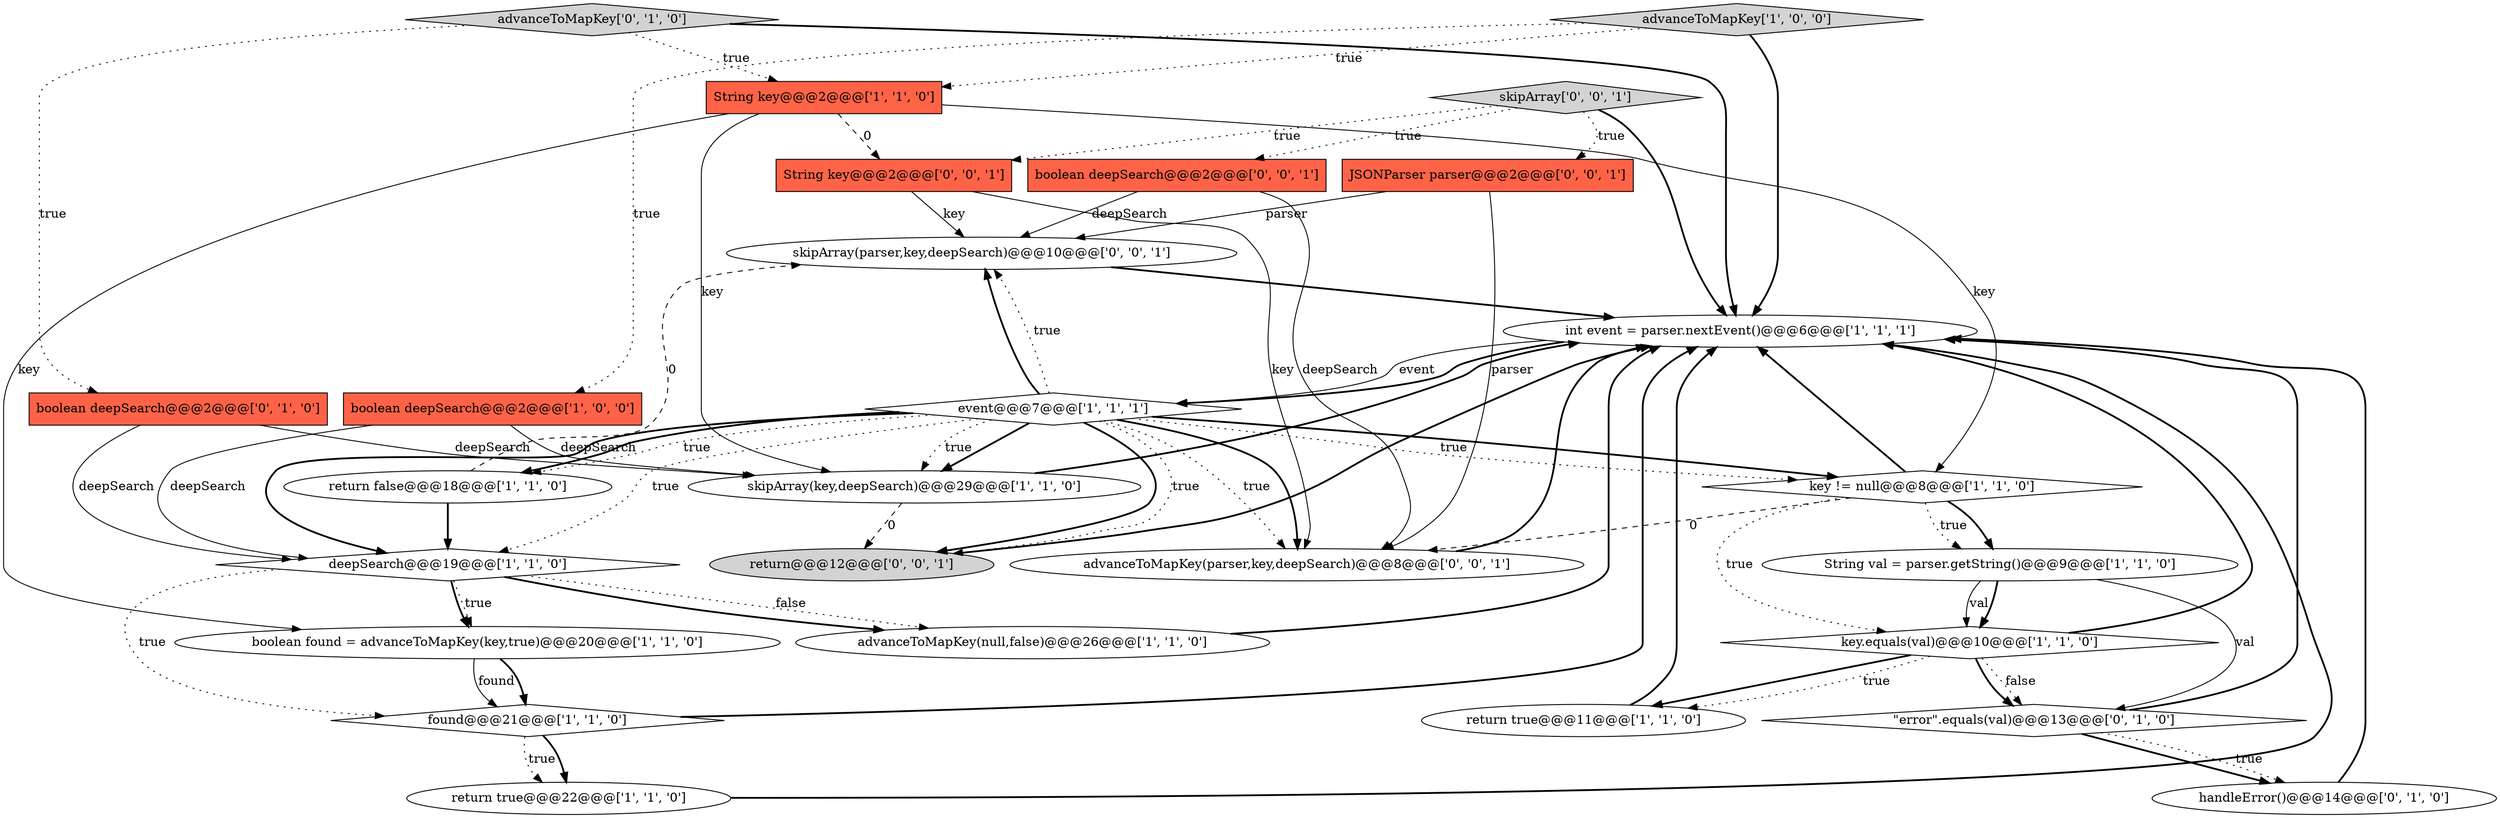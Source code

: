digraph {
23 [style = filled, label = "skipArray['0', '0', '1']", fillcolor = lightgray, shape = diamond image = "AAA0AAABBB3BBB"];
22 [style = filled, label = "skipArray(parser,key,deepSearch)@@@10@@@['0', '0', '1']", fillcolor = white, shape = ellipse image = "AAA0AAABBB3BBB"];
8 [style = filled, label = "boolean found = advanceToMapKey(key,true)@@@20@@@['1', '1', '0']", fillcolor = white, shape = ellipse image = "AAA0AAABBB1BBB"];
21 [style = filled, label = "boolean deepSearch@@@2@@@['0', '0', '1']", fillcolor = tomato, shape = box image = "AAA0AAABBB3BBB"];
11 [style = filled, label = "String key@@@2@@@['1', '1', '0']", fillcolor = tomato, shape = box image = "AAA0AAABBB1BBB"];
10 [style = filled, label = "String val = parser.getString()@@@9@@@['1', '1', '0']", fillcolor = white, shape = ellipse image = "AAA0AAABBB1BBB"];
12 [style = filled, label = "int event = parser.nextEvent()@@@6@@@['1', '1', '1']", fillcolor = white, shape = ellipse image = "AAA0AAABBB1BBB"];
13 [style = filled, label = "advanceToMapKey['1', '0', '0']", fillcolor = lightgray, shape = diamond image = "AAA0AAABBB1BBB"];
24 [style = filled, label = "String key@@@2@@@['0', '0', '1']", fillcolor = tomato, shape = box image = "AAA0AAABBB3BBB"];
1 [style = filled, label = "key != null@@@8@@@['1', '1', '0']", fillcolor = white, shape = diamond image = "AAA0AAABBB1BBB"];
16 [style = filled, label = "boolean deepSearch@@@2@@@['0', '1', '0']", fillcolor = tomato, shape = box image = "AAA0AAABBB2BBB"];
19 [style = filled, label = "\"error\".equals(val)@@@13@@@['0', '1', '0']", fillcolor = white, shape = diamond image = "AAA1AAABBB2BBB"];
4 [style = filled, label = "key.equals(val)@@@10@@@['1', '1', '0']", fillcolor = white, shape = diamond image = "AAA0AAABBB1BBB"];
7 [style = filled, label = "return false@@@18@@@['1', '1', '0']", fillcolor = white, shape = ellipse image = "AAA0AAABBB1BBB"];
6 [style = filled, label = "boolean deepSearch@@@2@@@['1', '0', '0']", fillcolor = tomato, shape = box image = "AAA0AAABBB1BBB"];
20 [style = filled, label = "JSONParser parser@@@2@@@['0', '0', '1']", fillcolor = tomato, shape = box image = "AAA0AAABBB3BBB"];
3 [style = filled, label = "return true@@@11@@@['1', '1', '0']", fillcolor = white, shape = ellipse image = "AAA0AAABBB1BBB"];
0 [style = filled, label = "return true@@@22@@@['1', '1', '0']", fillcolor = white, shape = ellipse image = "AAA0AAABBB1BBB"];
18 [style = filled, label = "handleError()@@@14@@@['0', '1', '0']", fillcolor = white, shape = ellipse image = "AAA1AAABBB2BBB"];
5 [style = filled, label = "skipArray(key,deepSearch)@@@29@@@['1', '1', '0']", fillcolor = white, shape = ellipse image = "AAA0AAABBB1BBB"];
26 [style = filled, label = "return@@@12@@@['0', '0', '1']", fillcolor = lightgray, shape = ellipse image = "AAA0AAABBB3BBB"];
2 [style = filled, label = "event@@@7@@@['1', '1', '1']", fillcolor = white, shape = diamond image = "AAA0AAABBB1BBB"];
25 [style = filled, label = "advanceToMapKey(parser,key,deepSearch)@@@8@@@['0', '0', '1']", fillcolor = white, shape = ellipse image = "AAA0AAABBB3BBB"];
15 [style = filled, label = "deepSearch@@@19@@@['1', '1', '0']", fillcolor = white, shape = diamond image = "AAA0AAABBB1BBB"];
9 [style = filled, label = "found@@@21@@@['1', '1', '0']", fillcolor = white, shape = diamond image = "AAA0AAABBB1BBB"];
14 [style = filled, label = "advanceToMapKey(null,false)@@@26@@@['1', '1', '0']", fillcolor = white, shape = ellipse image = "AAA0AAABBB1BBB"];
17 [style = filled, label = "advanceToMapKey['0', '1', '0']", fillcolor = lightgray, shape = diamond image = "AAA0AAABBB2BBB"];
6->15 [style = solid, label="deepSearch"];
8->9 [style = solid, label="found"];
15->14 [style = dotted, label="false"];
13->6 [style = dotted, label="true"];
1->25 [style = dashed, label="0"];
8->9 [style = bold, label=""];
1->10 [style = bold, label=""];
2->26 [style = bold, label=""];
4->3 [style = dotted, label="true"];
17->16 [style = dotted, label="true"];
9->0 [style = dotted, label="true"];
10->4 [style = solid, label="val"];
2->7 [style = bold, label=""];
5->26 [style = dashed, label="0"];
23->20 [style = dotted, label="true"];
2->5 [style = bold, label=""];
1->12 [style = bold, label=""];
12->2 [style = bold, label=""];
20->25 [style = solid, label="parser"];
2->5 [style = dotted, label="true"];
13->11 [style = dotted, label="true"];
2->25 [style = dotted, label="true"];
23->24 [style = dotted, label="true"];
14->12 [style = bold, label=""];
17->12 [style = bold, label=""];
11->8 [style = solid, label="key"];
9->0 [style = bold, label=""];
24->22 [style = solid, label="key"];
2->25 [style = bold, label=""];
25->12 [style = bold, label=""];
11->24 [style = dashed, label="0"];
6->5 [style = solid, label="deepSearch"];
2->1 [style = dotted, label="true"];
15->8 [style = dotted, label="true"];
21->22 [style = solid, label="deepSearch"];
13->12 [style = bold, label=""];
4->19 [style = dotted, label="false"];
4->19 [style = bold, label=""];
11->1 [style = solid, label="key"];
2->15 [style = dotted, label="true"];
2->26 [style = dotted, label="true"];
0->12 [style = bold, label=""];
23->21 [style = dotted, label="true"];
3->12 [style = bold, label=""];
10->4 [style = bold, label=""];
15->14 [style = bold, label=""];
23->12 [style = bold, label=""];
7->22 [style = dashed, label="0"];
12->2 [style = solid, label="event"];
2->1 [style = bold, label=""];
2->22 [style = bold, label=""];
2->22 [style = dotted, label="true"];
4->12 [style = bold, label=""];
26->12 [style = bold, label=""];
17->11 [style = dotted, label="true"];
5->12 [style = bold, label=""];
7->15 [style = bold, label=""];
15->9 [style = dotted, label="true"];
18->12 [style = bold, label=""];
11->5 [style = solid, label="key"];
16->15 [style = solid, label="deepSearch"];
22->12 [style = bold, label=""];
21->25 [style = solid, label="deepSearch"];
10->19 [style = solid, label="val"];
15->8 [style = bold, label=""];
4->3 [style = bold, label=""];
19->12 [style = bold, label=""];
20->22 [style = solid, label="parser"];
2->15 [style = bold, label=""];
24->25 [style = solid, label="key"];
19->18 [style = bold, label=""];
2->7 [style = dotted, label="true"];
1->10 [style = dotted, label="true"];
9->12 [style = bold, label=""];
1->4 [style = dotted, label="true"];
19->18 [style = dotted, label="true"];
16->5 [style = solid, label="deepSearch"];
}
